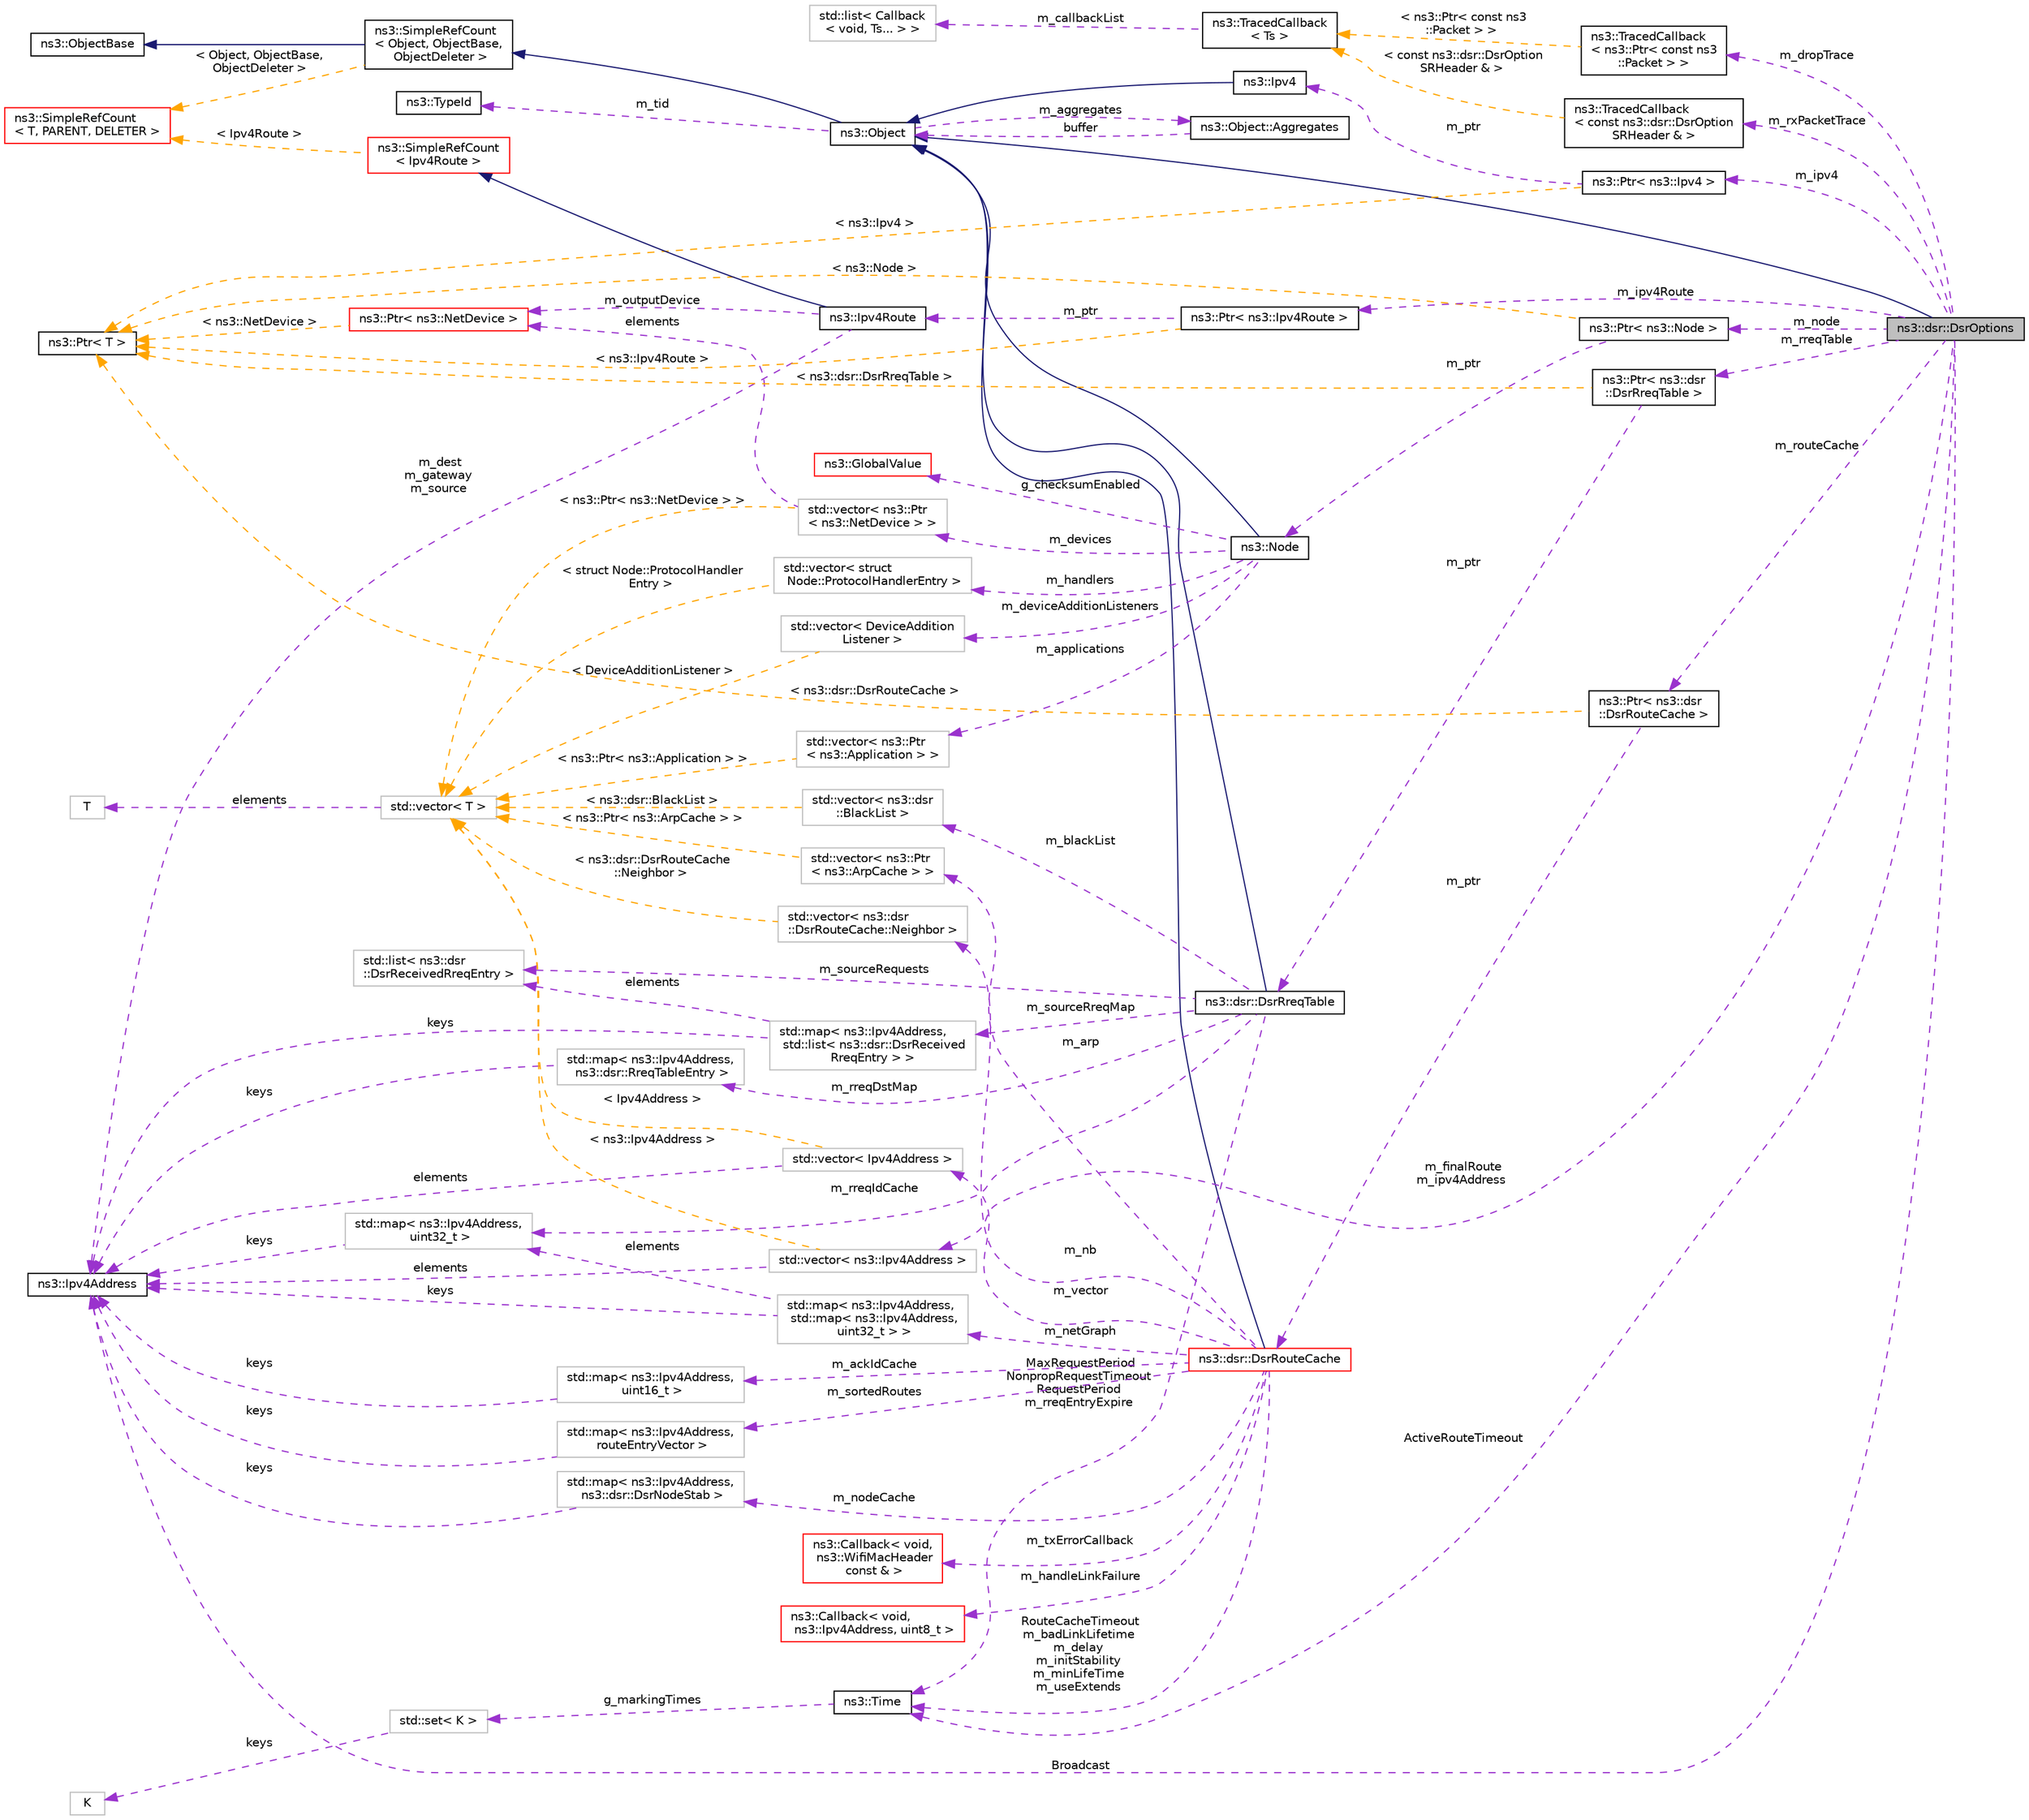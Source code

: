 digraph "ns3::dsr::DsrOptions"
{
 // LATEX_PDF_SIZE
  edge [fontname="Helvetica",fontsize="10",labelfontname="Helvetica",labelfontsize="10"];
  node [fontname="Helvetica",fontsize="10",shape=record];
  rankdir="LR";
  Node1 [label="ns3::dsr::DsrOptions",height=0.2,width=0.4,color="black", fillcolor="grey75", style="filled", fontcolor="black",tooltip="Introspection did not find any typical Config paths."];
  Node2 -> Node1 [dir="back",color="midnightblue",fontsize="10",style="solid",fontname="Helvetica"];
  Node2 [label="ns3::Object",height=0.2,width=0.4,color="black", fillcolor="white", style="filled",URL="$classns3_1_1_object.html",tooltip="A base class which provides memory management and object aggregation."];
  Node3 -> Node2 [dir="back",color="midnightblue",fontsize="10",style="solid",fontname="Helvetica"];
  Node3 [label="ns3::SimpleRefCount\l\< Object, ObjectBase,\l ObjectDeleter \>",height=0.2,width=0.4,color="black", fillcolor="white", style="filled",URL="$classns3_1_1_simple_ref_count.html",tooltip=" "];
  Node4 -> Node3 [dir="back",color="midnightblue",fontsize="10",style="solid",fontname="Helvetica"];
  Node4 [label="ns3::ObjectBase",height=0.2,width=0.4,color="black", fillcolor="white", style="filled",URL="$classns3_1_1_object_base.html",tooltip="Anchor the ns-3 type and attribute system."];
  Node5 -> Node3 [dir="back",color="orange",fontsize="10",style="dashed",label=" \< Object, ObjectBase,\l ObjectDeleter \>" ,fontname="Helvetica"];
  Node5 [label="ns3::SimpleRefCount\l\< T, PARENT, DELETER \>",height=0.2,width=0.4,color="red", fillcolor="white", style="filled",URL="$classns3_1_1_simple_ref_count.html",tooltip="A template-based reference counting class."];
  Node7 -> Node2 [dir="back",color="darkorchid3",fontsize="10",style="dashed",label=" m_tid" ,fontname="Helvetica"];
  Node7 [label="ns3::TypeId",height=0.2,width=0.4,color="black", fillcolor="white", style="filled",URL="$classns3_1_1_type_id.html",tooltip="a unique identifier for an interface."];
  Node8 -> Node2 [dir="back",color="darkorchid3",fontsize="10",style="dashed",label=" m_aggregates" ,fontname="Helvetica"];
  Node8 [label="ns3::Object::Aggregates",height=0.2,width=0.4,color="black", fillcolor="white", style="filled",URL="$structns3_1_1_object_1_1_aggregates.html",tooltip="The list of Objects aggregated to this one."];
  Node2 -> Node8 [dir="back",color="darkorchid3",fontsize="10",style="dashed",label=" buffer" ,fontname="Helvetica"];
  Node9 -> Node1 [dir="back",color="darkorchid3",fontsize="10",style="dashed",label=" m_finalRoute\nm_ipv4Address" ,fontname="Helvetica"];
  Node9 [label="std::vector\< ns3::Ipv4Address \>",height=0.2,width=0.4,color="grey75", fillcolor="white", style="filled",tooltip=" "];
  Node10 -> Node9 [dir="back",color="darkorchid3",fontsize="10",style="dashed",label=" elements" ,fontname="Helvetica"];
  Node10 [label="ns3::Ipv4Address",height=0.2,width=0.4,color="black", fillcolor="white", style="filled",URL="$classns3_1_1_ipv4_address.html",tooltip="Ipv4 addresses are stored in host order in this class."];
  Node11 -> Node9 [dir="back",color="orange",fontsize="10",style="dashed",label=" \< ns3::Ipv4Address \>" ,fontname="Helvetica"];
  Node11 [label="std::vector\< T \>",height=0.2,width=0.4,color="grey75", fillcolor="white", style="filled",tooltip=" "];
  Node12 -> Node11 [dir="back",color="darkorchid3",fontsize="10",style="dashed",label=" elements" ,fontname="Helvetica"];
  Node12 [label="T",height=0.2,width=0.4,color="grey75", fillcolor="white", style="filled",tooltip=" "];
  Node13 -> Node1 [dir="back",color="darkorchid3",fontsize="10",style="dashed",label=" m_dropTrace" ,fontname="Helvetica"];
  Node13 [label="ns3::TracedCallback\l\< ns3::Ptr\< const ns3\l::Packet \> \>",height=0.2,width=0.4,color="black", fillcolor="white", style="filled",URL="$classns3_1_1_traced_callback.html",tooltip=" "];
  Node14 -> Node13 [dir="back",color="orange",fontsize="10",style="dashed",label=" \< ns3::Ptr\< const ns3\l::Packet \> \>" ,fontname="Helvetica"];
  Node14 [label="ns3::TracedCallback\l\< Ts \>",height=0.2,width=0.4,color="black", fillcolor="white", style="filled",URL="$classns3_1_1_traced_callback.html",tooltip="Forward calls to a chain of Callback."];
  Node15 -> Node14 [dir="back",color="darkorchid3",fontsize="10",style="dashed",label=" m_callbackList" ,fontname="Helvetica"];
  Node15 [label="std::list\< Callback\l\< void, Ts... \> \>",height=0.2,width=0.4,color="grey75", fillcolor="white", style="filled",tooltip=" "];
  Node24 -> Node1 [dir="back",color="darkorchid3",fontsize="10",style="dashed",label=" m_node" ,fontname="Helvetica"];
  Node24 [label="ns3::Ptr\< ns3::Node \>",height=0.2,width=0.4,color="black", fillcolor="white", style="filled",URL="$classns3_1_1_ptr.html",tooltip=" "];
  Node25 -> Node24 [dir="back",color="darkorchid3",fontsize="10",style="dashed",label=" m_ptr" ,fontname="Helvetica"];
  Node25 [label="ns3::Node",height=0.2,width=0.4,color="black", fillcolor="white", style="filled",URL="$classns3_1_1_node.html",tooltip="A network Node."];
  Node2 -> Node25 [dir="back",color="midnightblue",fontsize="10",style="solid",fontname="Helvetica"];
  Node26 -> Node25 [dir="back",color="darkorchid3",fontsize="10",style="dashed",label=" m_applications" ,fontname="Helvetica"];
  Node26 [label="std::vector\< ns3::Ptr\l\< ns3::Application \> \>",height=0.2,width=0.4,color="grey75", fillcolor="white", style="filled",tooltip=" "];
  Node11 -> Node26 [dir="back",color="orange",fontsize="10",style="dashed",label=" \< ns3::Ptr\< ns3::Application \> \>" ,fontname="Helvetica"];
  Node36 -> Node25 [dir="back",color="darkorchid3",fontsize="10",style="dashed",label=" m_devices" ,fontname="Helvetica"];
  Node36 [label="std::vector\< ns3::Ptr\l\< ns3::NetDevice \> \>",height=0.2,width=0.4,color="grey75", fillcolor="white", style="filled",tooltip=" "];
  Node37 -> Node36 [dir="back",color="darkorchid3",fontsize="10",style="dashed",label=" elements" ,fontname="Helvetica"];
  Node37 [label="ns3::Ptr\< ns3::NetDevice \>",height=0.2,width=0.4,color="red", fillcolor="white", style="filled",URL="$classns3_1_1_ptr.html",tooltip=" "];
  Node21 -> Node37 [dir="back",color="orange",fontsize="10",style="dashed",label=" \< ns3::NetDevice \>" ,fontname="Helvetica"];
  Node21 [label="ns3::Ptr\< T \>",height=0.2,width=0.4,color="black", fillcolor="white", style="filled",URL="$classns3_1_1_ptr.html",tooltip="Smart pointer class similar to boost::intrusive_ptr."];
  Node11 -> Node36 [dir="back",color="orange",fontsize="10",style="dashed",label=" \< ns3::Ptr\< ns3::NetDevice \> \>" ,fontname="Helvetica"];
  Node39 -> Node25 [dir="back",color="darkorchid3",fontsize="10",style="dashed",label=" g_checksumEnabled" ,fontname="Helvetica"];
  Node39 [label="ns3::GlobalValue",height=0.2,width=0.4,color="red", fillcolor="white", style="filled",URL="$classns3_1_1_global_value.html",tooltip="Hold a so-called 'global value'."];
  Node48 -> Node25 [dir="back",color="darkorchid3",fontsize="10",style="dashed",label=" m_handlers" ,fontname="Helvetica"];
  Node48 [label="std::vector\< struct\l Node::ProtocolHandlerEntry \>",height=0.2,width=0.4,color="grey75", fillcolor="white", style="filled",tooltip=" "];
  Node11 -> Node48 [dir="back",color="orange",fontsize="10",style="dashed",label=" \< struct Node::ProtocolHandler\lEntry \>" ,fontname="Helvetica"];
  Node51 -> Node25 [dir="back",color="darkorchid3",fontsize="10",style="dashed",label=" m_deviceAdditionListeners" ,fontname="Helvetica"];
  Node51 [label="std::vector\< DeviceAddition\lListener \>",height=0.2,width=0.4,color="grey75", fillcolor="white", style="filled",tooltip=" "];
  Node11 -> Node51 [dir="back",color="orange",fontsize="10",style="dashed",label=" \< DeviceAdditionListener \>" ,fontname="Helvetica"];
  Node21 -> Node24 [dir="back",color="orange",fontsize="10",style="dashed",label=" \< ns3::Node \>" ,fontname="Helvetica"];
  Node52 -> Node1 [dir="back",color="darkorchid3",fontsize="10",style="dashed",label=" m_rxPacketTrace" ,fontname="Helvetica"];
  Node52 [label="ns3::TracedCallback\l\< const ns3::dsr::DsrOption\lSRHeader & \>",height=0.2,width=0.4,color="black", fillcolor="white", style="filled",URL="$classns3_1_1_traced_callback.html",tooltip=" "];
  Node14 -> Node52 [dir="back",color="orange",fontsize="10",style="dashed",label=" \< const ns3::dsr::DsrOption\lSRHeader & \>" ,fontname="Helvetica"];
  Node33 -> Node1 [dir="back",color="darkorchid3",fontsize="10",style="dashed",label=" ActiveRouteTimeout" ,fontname="Helvetica"];
  Node33 [label="ns3::Time",height=0.2,width=0.4,color="black", fillcolor="white", style="filled",URL="$classns3_1_1_time.html",tooltip="Simulation virtual time values and global simulation resolution."];
  Node34 -> Node33 [dir="back",color="darkorchid3",fontsize="10",style="dashed",label=" g_markingTimes" ,fontname="Helvetica"];
  Node34 [label="std::set\< K \>",height=0.2,width=0.4,color="grey75", fillcolor="white", style="filled",tooltip=" "];
  Node35 -> Node34 [dir="back",color="darkorchid3",fontsize="10",style="dashed",label=" keys" ,fontname="Helvetica"];
  Node35 [label="K",height=0.2,width=0.4,color="grey75", fillcolor="white", style="filled",tooltip=" "];
  Node53 -> Node1 [dir="back",color="darkorchid3",fontsize="10",style="dashed",label=" m_ipv4" ,fontname="Helvetica"];
  Node53 [label="ns3::Ptr\< ns3::Ipv4 \>",height=0.2,width=0.4,color="black", fillcolor="white", style="filled",URL="$classns3_1_1_ptr.html",tooltip=" "];
  Node54 -> Node53 [dir="back",color="darkorchid3",fontsize="10",style="dashed",label=" m_ptr" ,fontname="Helvetica"];
  Node54 [label="ns3::Ipv4",height=0.2,width=0.4,color="black", fillcolor="white", style="filled",URL="$classns3_1_1_ipv4.html",tooltip="Access to the IPv4 forwarding table, interfaces, and configuration."];
  Node2 -> Node54 [dir="back",color="midnightblue",fontsize="10",style="solid",fontname="Helvetica"];
  Node21 -> Node53 [dir="back",color="orange",fontsize="10",style="dashed",label=" \< ns3::Ipv4 \>" ,fontname="Helvetica"];
  Node55 -> Node1 [dir="back",color="darkorchid3",fontsize="10",style="dashed",label=" m_rreqTable" ,fontname="Helvetica"];
  Node55 [label="ns3::Ptr\< ns3::dsr\l::DsrRreqTable \>",height=0.2,width=0.4,color="black", fillcolor="white", style="filled",URL="$classns3_1_1_ptr.html",tooltip=" "];
  Node56 -> Node55 [dir="back",color="darkorchid3",fontsize="10",style="dashed",label=" m_ptr" ,fontname="Helvetica"];
  Node56 [label="ns3::dsr::DsrRreqTable",height=0.2,width=0.4,color="black", fillcolor="white", style="filled",URL="$classns3_1_1dsr_1_1_dsr_rreq_table.html",tooltip="maintain list of DsrRreqTable entry"];
  Node2 -> Node56 [dir="back",color="midnightblue",fontsize="10",style="solid",fontname="Helvetica"];
  Node57 -> Node56 [dir="back",color="darkorchid3",fontsize="10",style="dashed",label=" m_blackList" ,fontname="Helvetica"];
  Node57 [label="std::vector\< ns3::dsr\l::BlackList \>",height=0.2,width=0.4,color="grey75", fillcolor="white", style="filled",tooltip=" "];
  Node11 -> Node57 [dir="back",color="orange",fontsize="10",style="dashed",label=" \< ns3::dsr::BlackList \>" ,fontname="Helvetica"];
  Node59 -> Node56 [dir="back",color="darkorchid3",fontsize="10",style="dashed",label=" m_sourceRreqMap" ,fontname="Helvetica"];
  Node59 [label="std::map\< ns3::Ipv4Address,\l std::list\< ns3::dsr::DsrReceived\lRreqEntry \> \>",height=0.2,width=0.4,color="grey75", fillcolor="white", style="filled",tooltip=" "];
  Node60 -> Node59 [dir="back",color="darkorchid3",fontsize="10",style="dashed",label=" elements" ,fontname="Helvetica"];
  Node60 [label="std::list\< ns3::dsr\l::DsrReceivedRreqEntry \>",height=0.2,width=0.4,color="grey75", fillcolor="white", style="filled",tooltip=" "];
  Node10 -> Node59 [dir="back",color="darkorchid3",fontsize="10",style="dashed",label=" keys" ,fontname="Helvetica"];
  Node60 -> Node56 [dir="back",color="darkorchid3",fontsize="10",style="dashed",label=" m_sourceRequests" ,fontname="Helvetica"];
  Node33 -> Node56 [dir="back",color="darkorchid3",fontsize="10",style="dashed",label=" MaxRequestPeriod\nNonpropRequestTimeout\nRequestPeriod\nm_rreqEntryExpire" ,fontname="Helvetica"];
  Node63 -> Node56 [dir="back",color="darkorchid3",fontsize="10",style="dashed",label=" m_rreqDstMap" ,fontname="Helvetica"];
  Node63 [label="std::map\< ns3::Ipv4Address,\l ns3::dsr::RreqTableEntry \>",height=0.2,width=0.4,color="grey75", fillcolor="white", style="filled",tooltip=" "];
  Node10 -> Node63 [dir="back",color="darkorchid3",fontsize="10",style="dashed",label=" keys" ,fontname="Helvetica"];
  Node65 -> Node56 [dir="back",color="darkorchid3",fontsize="10",style="dashed",label=" m_rreqIdCache" ,fontname="Helvetica"];
  Node65 [label="std::map\< ns3::Ipv4Address,\l uint32_t \>",height=0.2,width=0.4,color="grey75", fillcolor="white", style="filled",tooltip=" "];
  Node10 -> Node65 [dir="back",color="darkorchid3",fontsize="10",style="dashed",label=" keys" ,fontname="Helvetica"];
  Node21 -> Node55 [dir="back",color="orange",fontsize="10",style="dashed",label=" \< ns3::dsr::DsrRreqTable \>" ,fontname="Helvetica"];
  Node10 -> Node1 [dir="back",color="darkorchid3",fontsize="10",style="dashed",label=" Broadcast" ,fontname="Helvetica"];
  Node66 -> Node1 [dir="back",color="darkorchid3",fontsize="10",style="dashed",label=" m_ipv4Route" ,fontname="Helvetica"];
  Node66 [label="ns3::Ptr\< ns3::Ipv4Route \>",height=0.2,width=0.4,color="black", fillcolor="white", style="filled",URL="$classns3_1_1_ptr.html",tooltip=" "];
  Node67 -> Node66 [dir="back",color="darkorchid3",fontsize="10",style="dashed",label=" m_ptr" ,fontname="Helvetica"];
  Node67 [label="ns3::Ipv4Route",height=0.2,width=0.4,color="black", fillcolor="white", style="filled",URL="$classns3_1_1_ipv4_route.html",tooltip="IPv4 route cache entry (similar to Linux struct rtable)"];
  Node68 -> Node67 [dir="back",color="midnightblue",fontsize="10",style="solid",fontname="Helvetica"];
  Node68 [label="ns3::SimpleRefCount\l\< Ipv4Route \>",height=0.2,width=0.4,color="red", fillcolor="white", style="filled",URL="$classns3_1_1_simple_ref_count.html",tooltip=" "];
  Node5 -> Node68 [dir="back",color="orange",fontsize="10",style="dashed",label=" \< Ipv4Route \>" ,fontname="Helvetica"];
  Node37 -> Node67 [dir="back",color="darkorchid3",fontsize="10",style="dashed",label=" m_outputDevice" ,fontname="Helvetica"];
  Node10 -> Node67 [dir="back",color="darkorchid3",fontsize="10",style="dashed",label=" m_dest\nm_gateway\nm_source" ,fontname="Helvetica"];
  Node21 -> Node66 [dir="back",color="orange",fontsize="10",style="dashed",label=" \< ns3::Ipv4Route \>" ,fontname="Helvetica"];
  Node69 -> Node1 [dir="back",color="darkorchid3",fontsize="10",style="dashed",label=" m_routeCache" ,fontname="Helvetica"];
  Node69 [label="ns3::Ptr\< ns3::dsr\l::DsrRouteCache \>",height=0.2,width=0.4,color="black", fillcolor="white", style="filled",URL="$classns3_1_1_ptr.html",tooltip=" "];
  Node70 -> Node69 [dir="back",color="darkorchid3",fontsize="10",style="dashed",label=" m_ptr" ,fontname="Helvetica"];
  Node70 [label="ns3::dsr::DsrRouteCache",height=0.2,width=0.4,color="red", fillcolor="white", style="filled",URL="$classns3_1_1dsr_1_1_dsr_route_cache.html",tooltip="DSR route request queue Since DSR is an on demand routing we queue requests while looking for route."];
  Node2 -> Node70 [dir="back",color="midnightblue",fontsize="10",style="solid",fontname="Helvetica"];
  Node71 -> Node70 [dir="back",color="darkorchid3",fontsize="10",style="dashed",label=" m_sortedRoutes" ,fontname="Helvetica"];
  Node71 [label="std::map\< ns3::Ipv4Address,\l routeEntryVector \>",height=0.2,width=0.4,color="grey75", fillcolor="white", style="filled",tooltip=" "];
  Node10 -> Node71 [dir="back",color="darkorchid3",fontsize="10",style="dashed",label=" keys" ,fontname="Helvetica"];
  Node72 -> Node70 [dir="back",color="darkorchid3",fontsize="10",style="dashed",label=" m_arp" ,fontname="Helvetica"];
  Node72 [label="std::vector\< ns3::Ptr\l\< ns3::ArpCache \> \>",height=0.2,width=0.4,color="grey75", fillcolor="white", style="filled",tooltip=" "];
  Node11 -> Node72 [dir="back",color="orange",fontsize="10",style="dashed",label=" \< ns3::Ptr\< ns3::ArpCache \> \>" ,fontname="Helvetica"];
  Node144 -> Node70 [dir="back",color="darkorchid3",fontsize="10",style="dashed",label=" m_nodeCache" ,fontname="Helvetica"];
  Node144 [label="std::map\< ns3::Ipv4Address,\l ns3::dsr::DsrNodeStab \>",height=0.2,width=0.4,color="grey75", fillcolor="white", style="filled",tooltip=" "];
  Node10 -> Node144 [dir="back",color="darkorchid3",fontsize="10",style="dashed",label=" keys" ,fontname="Helvetica"];
  Node146 -> Node70 [dir="back",color="darkorchid3",fontsize="10",style="dashed",label=" m_ackIdCache" ,fontname="Helvetica"];
  Node146 [label="std::map\< ns3::Ipv4Address,\l uint16_t \>",height=0.2,width=0.4,color="grey75", fillcolor="white", style="filled",tooltip=" "];
  Node10 -> Node146 [dir="back",color="darkorchid3",fontsize="10",style="dashed",label=" keys" ,fontname="Helvetica"];
  Node147 -> Node70 [dir="back",color="darkorchid3",fontsize="10",style="dashed",label=" m_nb" ,fontname="Helvetica"];
  Node147 [label="std::vector\< ns3::dsr\l::DsrRouteCache::Neighbor \>",height=0.2,width=0.4,color="grey75", fillcolor="white", style="filled",tooltip=" "];
  Node11 -> Node147 [dir="back",color="orange",fontsize="10",style="dashed",label=" \< ns3::dsr::DsrRouteCache\l::Neighbor \>" ,fontname="Helvetica"];
  Node150 -> Node70 [dir="back",color="darkorchid3",fontsize="10",style="dashed",label=" m_txErrorCallback" ,fontname="Helvetica"];
  Node150 [label="ns3::Callback\< void,\l ns3::WifiMacHeader\l const & \>",height=0.2,width=0.4,color="red", fillcolor="white", style="filled",URL="$classns3_1_1_callback.html",tooltip=" "];
  Node151 -> Node70 [dir="back",color="darkorchid3",fontsize="10",style="dashed",label=" m_netGraph" ,fontname="Helvetica"];
  Node151 [label="std::map\< ns3::Ipv4Address,\l std::map\< ns3::Ipv4Address,\l uint32_t \> \>",height=0.2,width=0.4,color="grey75", fillcolor="white", style="filled",tooltip=" "];
  Node10 -> Node151 [dir="back",color="darkorchid3",fontsize="10",style="dashed",label=" keys" ,fontname="Helvetica"];
  Node65 -> Node151 [dir="back",color="darkorchid3",fontsize="10",style="dashed",label=" elements" ,fontname="Helvetica"];
  Node33 -> Node70 [dir="back",color="darkorchid3",fontsize="10",style="dashed",label=" RouteCacheTimeout\nm_badLinkLifetime\nm_delay\nm_initStability\nm_minLifeTime\nm_useExtends" ,fontname="Helvetica"];
  Node152 -> Node70 [dir="back",color="darkorchid3",fontsize="10",style="dashed",label=" m_vector" ,fontname="Helvetica"];
  Node152 [label="std::vector\< Ipv4Address \>",height=0.2,width=0.4,color="grey75", fillcolor="white", style="filled",tooltip=" "];
  Node10 -> Node152 [dir="back",color="darkorchid3",fontsize="10",style="dashed",label=" elements" ,fontname="Helvetica"];
  Node11 -> Node152 [dir="back",color="orange",fontsize="10",style="dashed",label=" \< Ipv4Address \>" ,fontname="Helvetica"];
  Node153 -> Node70 [dir="back",color="darkorchid3",fontsize="10",style="dashed",label=" m_handleLinkFailure" ,fontname="Helvetica"];
  Node153 [label="ns3::Callback\< void,\l ns3::Ipv4Address, uint8_t \>",height=0.2,width=0.4,color="red", fillcolor="white", style="filled",URL="$classns3_1_1_callback.html",tooltip=" "];
  Node21 -> Node69 [dir="back",color="orange",fontsize="10",style="dashed",label=" \< ns3::dsr::DsrRouteCache \>" ,fontname="Helvetica"];
}
